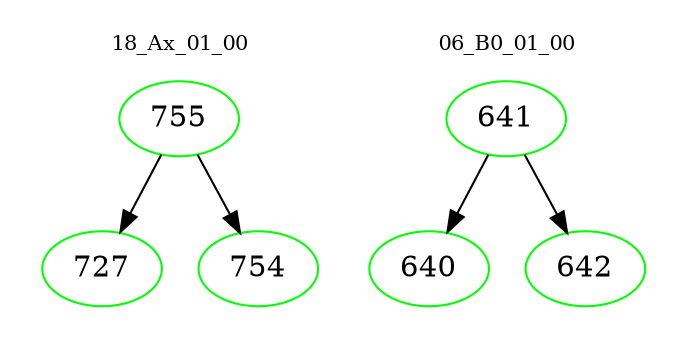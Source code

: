 digraph{
subgraph cluster_0 {
color = white
label = "18_Ax_01_00";
fontsize=10;
T0_755 [label="755", color="green"]
T0_755 -> T0_727 [color="black"]
T0_727 [label="727", color="green"]
T0_755 -> T0_754 [color="black"]
T0_754 [label="754", color="green"]
}
subgraph cluster_1 {
color = white
label = "06_B0_01_00";
fontsize=10;
T1_641 [label="641", color="green"]
T1_641 -> T1_640 [color="black"]
T1_640 [label="640", color="green"]
T1_641 -> T1_642 [color="black"]
T1_642 [label="642", color="green"]
}
}
